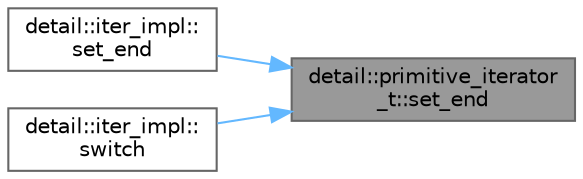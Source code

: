 digraph "detail::primitive_iterator_t::set_end"
{
 // LATEX_PDF_SIZE
  bgcolor="transparent";
  edge [fontname=Helvetica,fontsize=10,labelfontname=Helvetica,labelfontsize=10];
  node [fontname=Helvetica,fontsize=10,shape=box,height=0.2,width=0.4];
  rankdir="RL";
  Node1 [id="Node000001",label="detail::primitive_iterator\l_t::set_end",height=0.2,width=0.4,color="gray40", fillcolor="grey60", style="filled", fontcolor="black",tooltip="set iterator to a defined past the end"];
  Node1 -> Node2 [id="edge1_Node000001_Node000002",dir="back",color="steelblue1",style="solid",tooltip=" "];
  Node2 [id="Node000002",label="detail::iter_impl::\lset_end",height=0.2,width=0.4,color="grey40", fillcolor="white", style="filled",URL="$classdetail_1_1iter__impl.html#afc94db3b8f35616347c25fae68e09509",tooltip="set the iterator past the last value"];
  Node1 -> Node3 [id="edge2_Node000001_Node000003",dir="back",color="steelblue1",style="solid",tooltip=" "];
  Node3 [id="Node000003",label="detail::iter_impl::\lswitch",height=0.2,width=0.4,color="grey40", fillcolor="white", style="filled",URL="$classdetail_1_1iter__impl.html#ac65ea2181b1b8d97fb014dee0e6d49e7",tooltip=" "];
}
